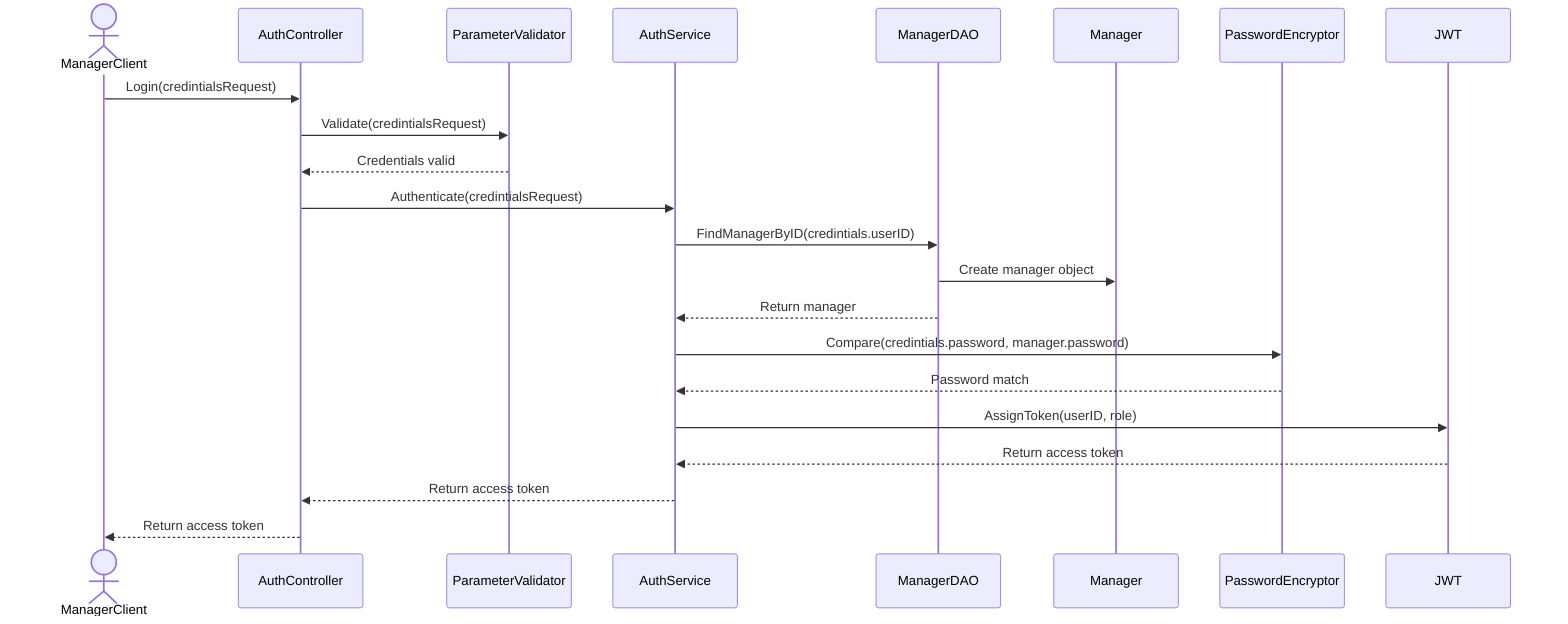 sequenceDiagram

    actor ManagerClient
    participant AuthController
    participant ParameterValidator
    participant AuthService
    participant ManagerDAO
    participant Manager
    participant PasswordEncryptor
    participant JWT

    ManagerClient->>AuthController: Login(credintialsRequest)
    AuthController->>ParameterValidator: Validate(credintialsRequest)
    ParameterValidator-->>AuthController: Credentials valid
    AuthController->>AuthService: Authenticate(credintialsRequest)
    AuthService->>ManagerDAO: FindManagerByID(credintials.userID)
    ManagerDAO->>Manager: Create manager object
    ManagerDAO-->>AuthService: Return manager
    AuthService->>PasswordEncryptor: Compare(credintials.password, manager.password)
    PasswordEncryptor-->>AuthService: Password match
    AuthService->>JWT: AssignToken(userID, role)
    JWT-->>AuthService: Return access token
    AuthService-->>AuthController: Return access token
    AuthController-->>ManagerClient: Return access token